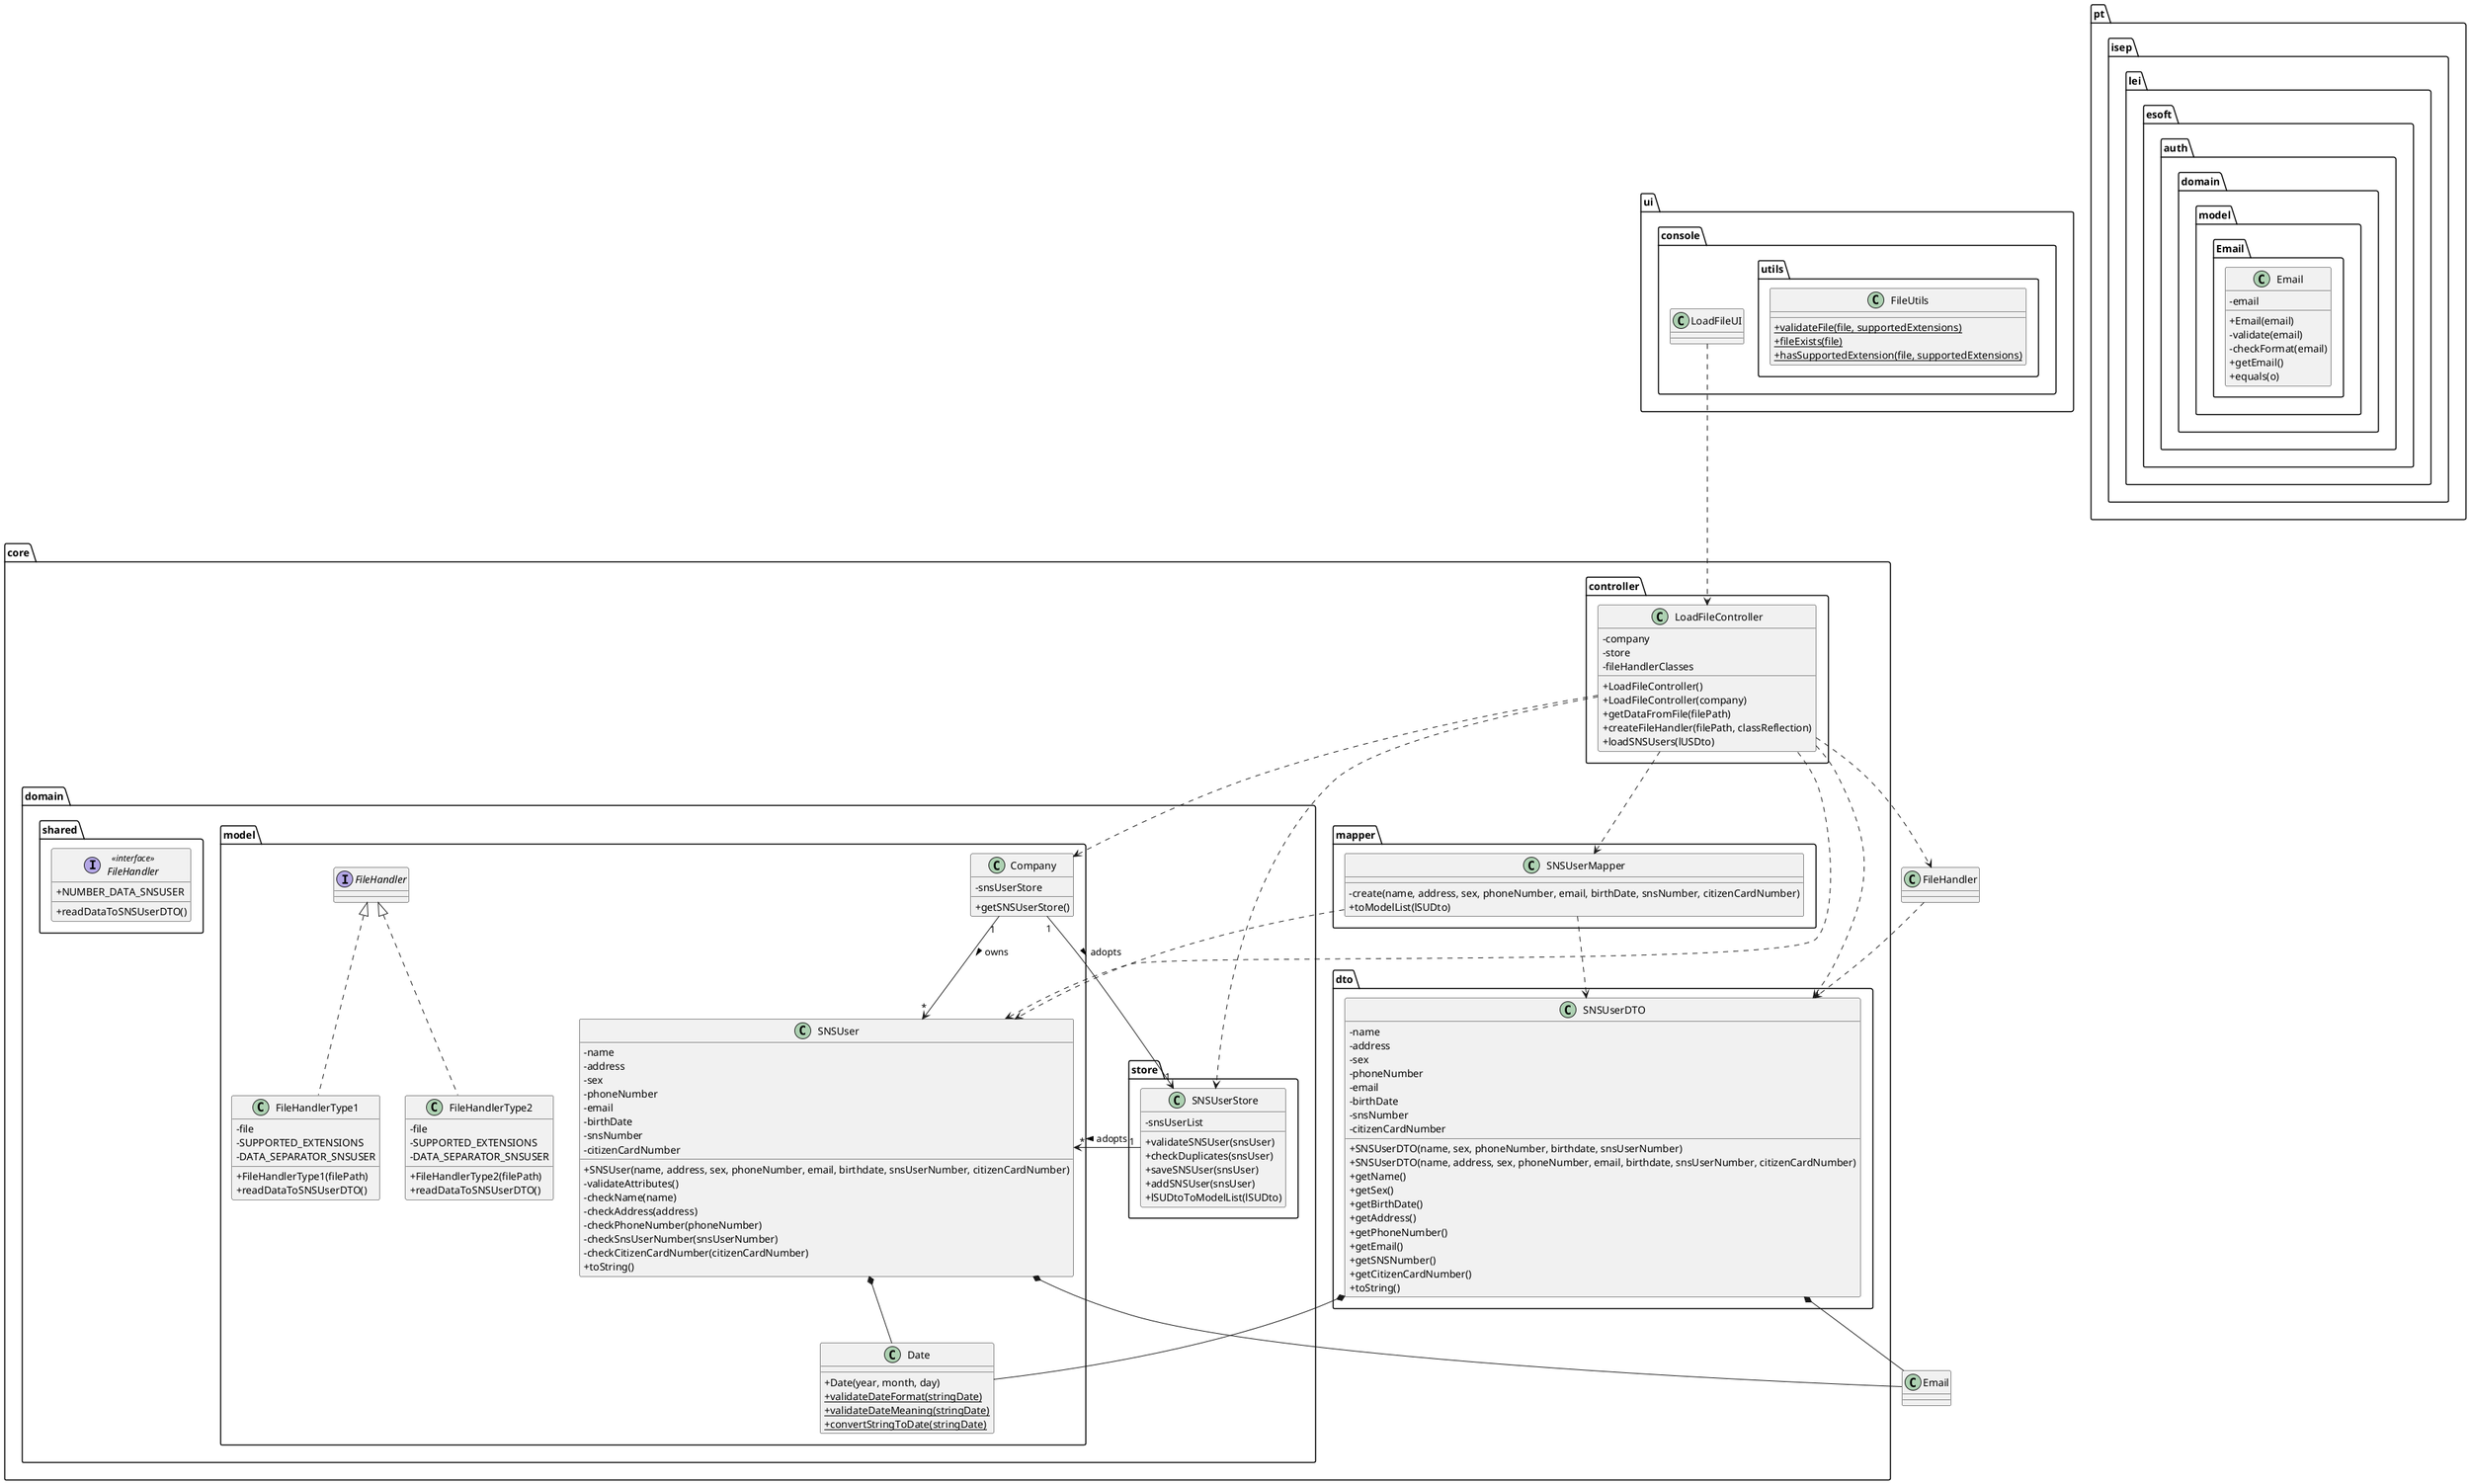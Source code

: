 @startuml
skinparam classAttributeIconSize 0
'left to right direction

package core {

    package controller {
        class LoadFileController {
            -company
            -store
            -fileHandlerClasses
            +LoadFileController()
            +LoadFileController(company)
            +getDataFromFile(filePath)
            +createFileHandler(filePath, classReflection)
            +loadSNSUsers(lUSDto)
        }
    }

    package mapper {
        class SNSUserMapper {
            -create(name, address, sex, phoneNumber, email, birthDate, snsNumber, citizenCardNumber)
            +toModelList(lSUDto)
        }
    }

    package dto {
        class SNSUserDTO {
            -name
            -address
            -sex
            -phoneNumber
            -email
            -birthDate
            -snsNumber
            -citizenCardNumber
            +SNSUserDTO(name, sex, phoneNumber, birthdate, snsUserNumber)
            +SNSUserDTO(name, address, sex, phoneNumber, email, birthdate, snsUserNumber, citizenCardNumber)
            +getName()
            +getSex()
            +getBirthDate()
            +getAddress()
            +getPhoneNumber()
            +getEmail()
            +getSNSNumber()
            +getCitizenCardNumber()
            +toString()
        }
    }

    package domain {
        package store {
            class SNSUserStore {
                -snsUserList
                +validateSNSUser(snsUser)
                +checkDuplicates(snsUser)
                +saveSNSUser(snsUser)
                +addSNSUser(snsUser)
                +lSUDtoToModelList(lSUDto)
            }
        }

        package model {
            class Company {
                -snsUserStore
                +getSNSUserStore()
            }

            class SNSUser {
                -name
                -address
                -sex
                -phoneNumber
                -email
                -birthDate
                -snsNumber
                -citizenCardNumber
                +SNSUser(name, address, sex, phoneNumber, email, birthdate, snsUserNumber, citizenCardNumber)
                -validateAttributes()
                -checkName(name)
                -checkAddress(address)
                -checkPhoneNumber(phoneNumber)
                -checkSnsUserNumber(snsUserNumber)
                -checkCitizenCardNumber(citizenCardNumber)
                +toString()
            }

            class Date {
                +Date(year, month, day)
                +{static}validateDateFormat(stringDate)
                +{static}validateDateMeaning(stringDate)
                +{static}convertStringToDate(stringDate)
            }

            class FileHandlerType1 implements FileHandler {
                -file
                -SUPPORTED_EXTENSIONS
                -DATA_SEPARATOR_SNSUSER
                +FileHandlerType1(filePath)
                +readDataToSNSUserDTO()
            }

            class FileHandlerType2 implements FileHandler {
                -file
                -SUPPORTED_EXTENSIONS
                -DATA_SEPARATOR_SNSUSER
                +FileHandlerType2(filePath)
                +readDataToSNSUserDTO()
            }

        }

        package shared {
            interface FileHandler <<interface>> {
                +NUMBER_DATA_SNSUSER
                +readDataToSNSUserDTO()
            }
        }
    }

}

package ui {
    package console {
        class LoadFileUI {
        }

        package utils {
            class FileUtils {
                +{static}validateFile(file, supportedExtensions)
                +{static}fileExists(file)
                +{static}hasSupportedExtension(file, supportedExtensions)
            }
        }
    }
}

package pt.isep.lei.esoft.auth.domain.model.Email {
    class Email {
        -email
        +Email(email)
        -validate(email)
        -checkFormat(email)
        +getEmail()
        +equals(o)
    }
}

'Dependencies
LoadFileUI ..> LoadFileController

LoadFileController ..> FileHandler
LoadFileController ..> Company
LoadFileController ..> SNSUserStore
LoadFileController ..> SNSUserMapper
LoadFileController ..> SNSUserDTO
LoadFileController ..> SNSUser

SNSUserMapper ..> SNSUserDTO
SNSUserMapper ..> SNSUser

FileHandler ..> SNSUserDTO

'Relations
Company "1" --> "1" SNSUserStore : adopts >
Company "1" --> "*" SNSUser : owns >
SNSUserStore "1" --> "*" SNSUser : adopts >

'Composition
SNSUser *-- Email
SNSUser *-- Date

SNSUserDTO *-- Email
SNSUserDTO *-- Date


@enduml